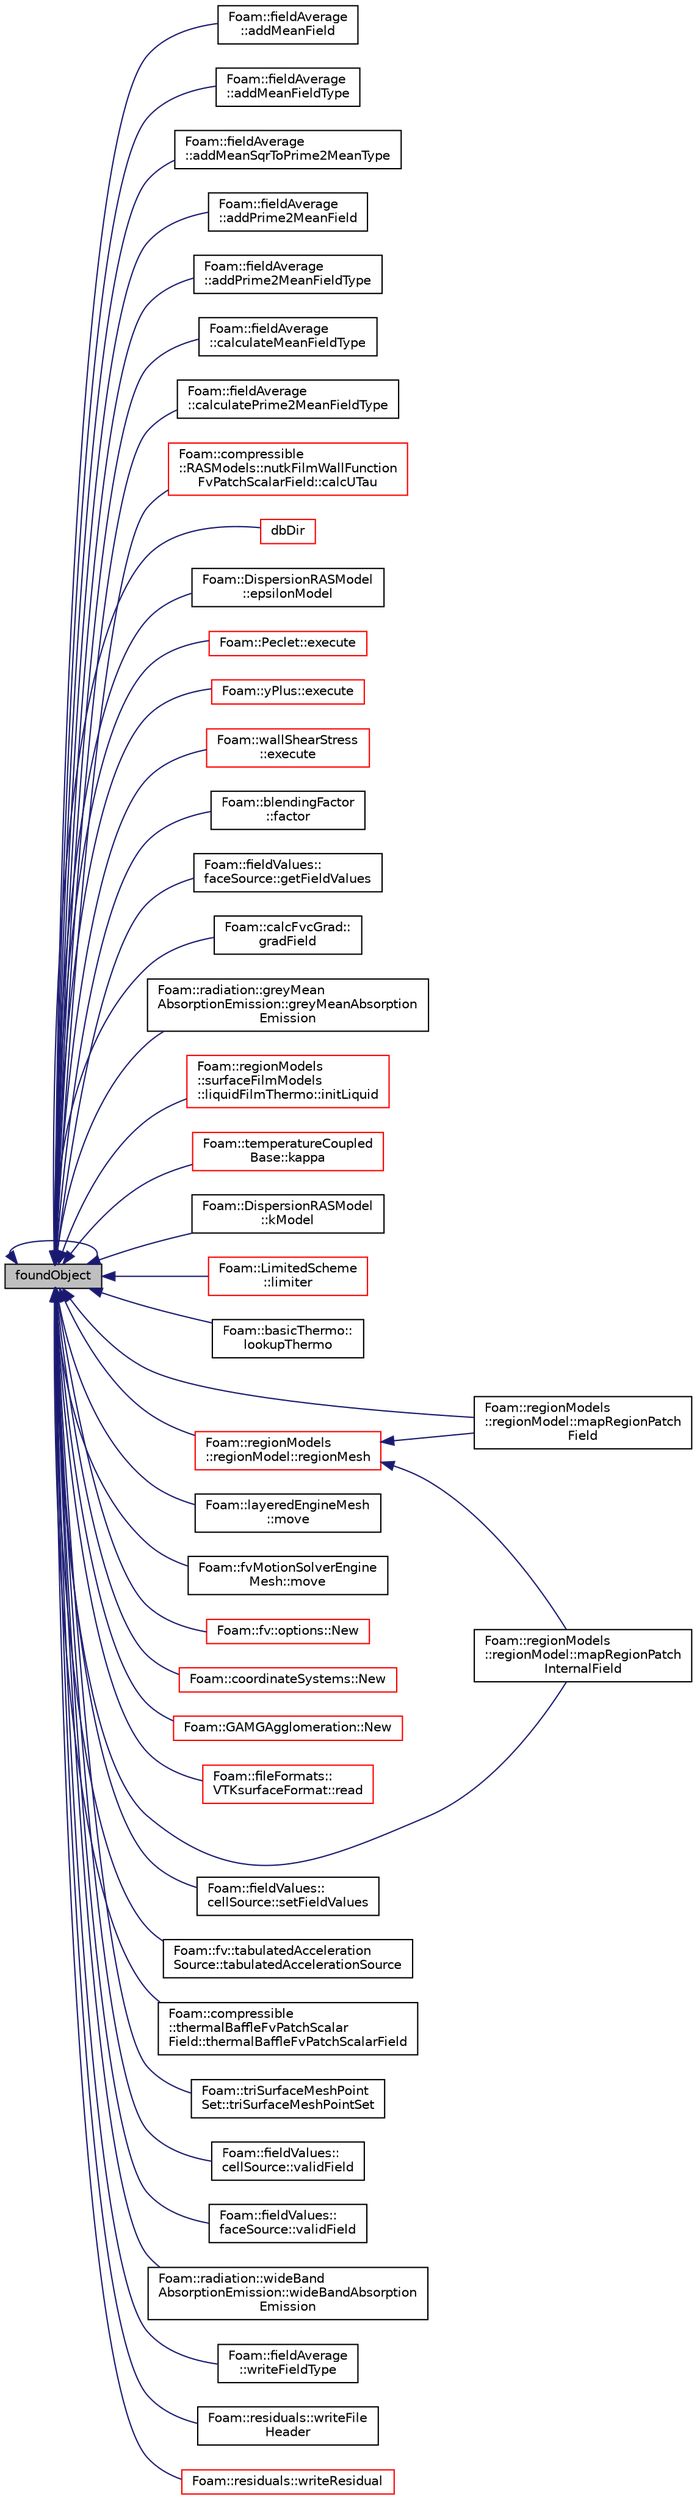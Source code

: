 digraph "foundObject"
{
  bgcolor="transparent";
  edge [fontname="Helvetica",fontsize="10",labelfontname="Helvetica",labelfontsize="10"];
  node [fontname="Helvetica",fontsize="10",shape=record];
  rankdir="LR";
  Node1 [label="foundObject",height=0.2,width=0.4,color="black", fillcolor="grey75", style="filled", fontcolor="black"];
  Node1 -> Node2 [dir="back",color="midnightblue",fontsize="10",style="solid",fontname="Helvetica"];
  Node2 [label="Foam::fieldAverage\l::addMeanField",height=0.2,width=0.4,color="black",URL="$a00756.html#a46168ee0ff037222837d90a6e87a5c43",tooltip="Add mean average field to database. "];
  Node1 -> Node3 [dir="back",color="midnightblue",fontsize="10",style="solid",fontname="Helvetica"];
  Node3 [label="Foam::fieldAverage\l::addMeanFieldType",height=0.2,width=0.4,color="black",URL="$a00756.html#a7db677ab6b4a94ae86c52cd30842e67e",tooltip="Add mean average field to database. "];
  Node1 -> Node4 [dir="back",color="midnightblue",fontsize="10",style="solid",fontname="Helvetica"];
  Node4 [label="Foam::fieldAverage\l::addMeanSqrToPrime2MeanType",height=0.2,width=0.4,color="black",URL="$a00756.html#a451be08ce727e2c9fc529b5b49ae60ab",tooltip="Add mean-squared field value to prime-squared mean field. "];
  Node1 -> Node5 [dir="back",color="midnightblue",fontsize="10",style="solid",fontname="Helvetica"];
  Node5 [label="Foam::fieldAverage\l::addPrime2MeanField",height=0.2,width=0.4,color="black",URL="$a00756.html#a46afbf94fe363b07a368f17560720d25",tooltip="Add prime-squared average field to database. "];
  Node1 -> Node6 [dir="back",color="midnightblue",fontsize="10",style="solid",fontname="Helvetica"];
  Node6 [label="Foam::fieldAverage\l::addPrime2MeanFieldType",height=0.2,width=0.4,color="black",URL="$a00756.html#a8c94249fbeb052e0e633dadea6ced190",tooltip="Add prime-squared average field to database. "];
  Node1 -> Node7 [dir="back",color="midnightblue",fontsize="10",style="solid",fontname="Helvetica"];
  Node7 [label="Foam::fieldAverage\l::calculateMeanFieldType",height=0.2,width=0.4,color="black",URL="$a00756.html#a4a22af416975f829a988081d012d9318",tooltip="Calculate mean average fields. "];
  Node1 -> Node8 [dir="back",color="midnightblue",fontsize="10",style="solid",fontname="Helvetica"];
  Node8 [label="Foam::fieldAverage\l::calculatePrime2MeanFieldType",height=0.2,width=0.4,color="black",URL="$a00756.html#a0d84ba5b6440868ddd5927102860ba96",tooltip="Calculate prime-squared average fields. "];
  Node1 -> Node9 [dir="back",color="midnightblue",fontsize="10",style="solid",fontname="Helvetica"];
  Node9 [label="Foam::compressible\l::RASModels::nutkFilmWallFunction\lFvPatchScalarField::calcUTau",height=0.2,width=0.4,color="red",URL="$a01677.html#a1531610b3f6b7efe703bfbecd07f0b66",tooltip="Calculate the friction velocity. "];
  Node1 -> Node10 [dir="back",color="midnightblue",fontsize="10",style="solid",fontname="Helvetica"];
  Node10 [label="dbDir",height=0.2,width=0.4,color="red",URL="$a01690.html#a67b30e5633d486ff299537406b0ca471",tooltip="Local directory path of this objectRegistry relative to the time. "];
  Node1 -> Node11 [dir="back",color="midnightblue",fontsize="10",style="solid",fontname="Helvetica"];
  Node11 [label="Foam::DispersionRASModel\l::epsilonModel",height=0.2,width=0.4,color="black",URL="$a00547.html#a566f5bfa1c607e2cd3af43281420f51b",tooltip="Return the epsilon field from the turbulence model. "];
  Node1 -> Node12 [dir="back",color="midnightblue",fontsize="10",style="solid",fontname="Helvetica"];
  Node12 [label="Foam::Peclet::execute",height=0.2,width=0.4,color="red",URL="$a01828.html#a61af3e60b94ae3e748f6fbac1e794af7",tooltip="Execute, currently does nothing. "];
  Node1 -> Node13 [dir="back",color="midnightblue",fontsize="10",style="solid",fontname="Helvetica"];
  Node13 [label="Foam::yPlus::execute",height=0.2,width=0.4,color="red",URL="$a02891.html#a61af3e60b94ae3e748f6fbac1e794af7",tooltip="Execute, currently does nothing. "];
  Node1 -> Node14 [dir="back",color="midnightblue",fontsize="10",style="solid",fontname="Helvetica"];
  Node14 [label="Foam::wallShearStress\l::execute",height=0.2,width=0.4,color="red",URL="$a02852.html#a61af3e60b94ae3e748f6fbac1e794af7",tooltip="Execute, currently does nothing. "];
  Node1 -> Node15 [dir="back",color="midnightblue",fontsize="10",style="solid",fontname="Helvetica"];
  Node15 [label="Foam::blendingFactor\l::factor",height=0.2,width=0.4,color="black",URL="$a00143.html#a7efa0a50911fc0d9fa25db037eb1c89f"];
  Node1 -> Node1 [dir="back",color="midnightblue",fontsize="10",style="solid",fontname="Helvetica"];
  Node1 -> Node16 [dir="back",color="midnightblue",fontsize="10",style="solid",fontname="Helvetica"];
  Node16 [label="Foam::fieldValues::\lfaceSource::getFieldValues",height=0.2,width=0.4,color="black",URL="$a00734.html#a439e3c8a83d96c8c179e39c21f0be0b7"];
  Node1 -> Node17 [dir="back",color="midnightblue",fontsize="10",style="solid",fontname="Helvetica"];
  Node17 [label="Foam::calcFvcGrad::\lgradField",height=0.2,width=0.4,color="black",URL="$a00195.html#a397d17bee4df766f50fdde65a9c78a32"];
  Node1 -> Node18 [dir="back",color="midnightblue",fontsize="10",style="solid",fontname="Helvetica"];
  Node18 [label="Foam::radiation::greyMean\lAbsorptionEmission::greyMeanAbsorption\lEmission",height=0.2,width=0.4,color="black",URL="$a00956.html#ad643de09226fcf7b5a018ccf895f8177",tooltip="Construct from components. "];
  Node1 -> Node19 [dir="back",color="midnightblue",fontsize="10",style="solid",fontname="Helvetica"];
  Node19 [label="Foam::regionModels\l::surfaceFilmModels\l::liquidFilmThermo::initLiquid",height=0.2,width=0.4,color="red",URL="$a01358.html#a5673e50c4f933c26fce60fdc3fb74323",tooltip="Initialise the liquid pointer. "];
  Node1 -> Node20 [dir="back",color="midnightblue",fontsize="10",style="solid",fontname="Helvetica"];
  Node20 [label="Foam::temperatureCoupled\lBase::kappa",height=0.2,width=0.4,color="red",URL="$a02563.html#a27f7eb60b12da7ce5742958e36252898",tooltip="Given patch temperature calculate corresponding K field. "];
  Node1 -> Node21 [dir="back",color="midnightblue",fontsize="10",style="solid",fontname="Helvetica"];
  Node21 [label="Foam::DispersionRASModel\l::kModel",height=0.2,width=0.4,color="black",URL="$a00547.html#a8ffa05013ec3efd8213da8ba436ae3aa",tooltip="Return the k field from the turbulence model. "];
  Node1 -> Node22 [dir="back",color="midnightblue",fontsize="10",style="solid",fontname="Helvetica"];
  Node22 [label="Foam::LimitedScheme\l::limiter",height=0.2,width=0.4,color="red",URL="$a01320.html#aad9e018b93b59932a398c0826c5cef86",tooltip="Return the interpolation weighting factors. "];
  Node1 -> Node23 [dir="back",color="midnightblue",fontsize="10",style="solid",fontname="Helvetica"];
  Node23 [label="Foam::basicThermo::\llookupThermo",height=0.2,width=0.4,color="black",URL="$a00125.html#a1a973e5b42d222c61500a0d68386822d"];
  Node1 -> Node24 [dir="back",color="midnightblue",fontsize="10",style="solid",fontname="Helvetica"];
  Node24 [label="Foam::regionModels\l::regionModel::mapRegionPatch\lField",height=0.2,width=0.4,color="black",URL="$a02133.html#ac0d3e6b2854bedd82b02850cf5c3b667"];
  Node1 -> Node25 [dir="back",color="midnightblue",fontsize="10",style="solid",fontname="Helvetica"];
  Node25 [label="Foam::regionModels\l::regionModel::mapRegionPatch\lInternalField",height=0.2,width=0.4,color="black",URL="$a02133.html#a58c6d8819ceb2f8c10a583090826afdb"];
  Node1 -> Node26 [dir="back",color="midnightblue",fontsize="10",style="solid",fontname="Helvetica"];
  Node26 [label="Foam::layeredEngineMesh\l::move",height=0.2,width=0.4,color="black",URL="$a01275.html#a68c0b61b84e4e095b6463cadc275adae"];
  Node1 -> Node27 [dir="back",color="midnightblue",fontsize="10",style="solid",fontname="Helvetica"];
  Node27 [label="Foam::fvMotionSolverEngine\lMesh::move",height=0.2,width=0.4,color="black",URL="$a00884.html#a68c0b61b84e4e095b6463cadc275adae"];
  Node1 -> Node28 [dir="back",color="midnightblue",fontsize="10",style="solid",fontname="Helvetica"];
  Node28 [label="Foam::fv::options::New",height=0.2,width=0.4,color="red",URL="$a01718.html#a616ee355e53d26b92cf6a39d39f5c594",tooltip="Construct fvOptions and register to datbase if not present. "];
  Node1 -> Node29 [dir="back",color="midnightblue",fontsize="10",style="solid",fontname="Helvetica"];
  Node29 [label="Foam::coordinateSystems::New",height=0.2,width=0.4,color="red",URL="$a00406.html#ad15330a0c324ff335e8fd9692a1cd44a",tooltip="Return previously registered or read construct from \"constant\". "];
  Node1 -> Node30 [dir="back",color="midnightblue",fontsize="10",style="solid",fontname="Helvetica"];
  Node30 [label="Foam::GAMGAgglomeration::New",height=0.2,width=0.4,color="red",URL="$a00896.html#a1e05feae4dcacad069a3479dffe9f457",tooltip="Return the selected geometric agglomerator. "];
  Node1 -> Node31 [dir="back",color="midnightblue",fontsize="10",style="solid",fontname="Helvetica"];
  Node31 [label="Foam::fileFormats::\lVTKsurfaceFormat::read",height=0.2,width=0.4,color="red",URL="$a02820.html#a464ebd67acbdff0014d4dae69e3ec4be",tooltip="Read from file. "];
  Node1 -> Node32 [dir="back",color="midnightblue",fontsize="10",style="solid",fontname="Helvetica"];
  Node32 [label="Foam::regionModels\l::regionModel::regionMesh",height=0.2,width=0.4,color="red",URL="$a02133.html#a0c7874a65eec16e2afa43acd6055b16a",tooltip="Return the region mesh database. "];
  Node32 -> Node24 [dir="back",color="midnightblue",fontsize="10",style="solid",fontname="Helvetica"];
  Node32 -> Node25 [dir="back",color="midnightblue",fontsize="10",style="solid",fontname="Helvetica"];
  Node1 -> Node33 [dir="back",color="midnightblue",fontsize="10",style="solid",fontname="Helvetica"];
  Node33 [label="Foam::fieldValues::\lcellSource::setFieldValues",height=0.2,width=0.4,color="black",URL="$a00238.html#a8c0e0d15daafe1884cac9a879b34ec3f"];
  Node1 -> Node34 [dir="back",color="midnightblue",fontsize="10",style="solid",fontname="Helvetica"];
  Node34 [label="Foam::fv::tabulatedAcceleration\lSource::tabulatedAccelerationSource",height=0.2,width=0.4,color="black",URL="$a02555.html#a645fcf156b6f26a78c5c782fb58bd02e",tooltip="Construct from components. "];
  Node1 -> Node35 [dir="back",color="midnightblue",fontsize="10",style="solid",fontname="Helvetica"];
  Node35 [label="Foam::compressible\l::thermalBaffleFvPatchScalar\lField::thermalBaffleFvPatchScalarField",height=0.2,width=0.4,color="black",URL="$a02582.html#ad32be9d3204fc76b9a0936bcb1df989d",tooltip="Construct from patch, internal field and dictionary. "];
  Node1 -> Node36 [dir="back",color="midnightblue",fontsize="10",style="solid",fontname="Helvetica"];
  Node36 [label="Foam::triSurfaceMeshPoint\lSet::triSurfaceMeshPointSet",height=0.2,width=0.4,color="black",URL="$a02689.html#a7946bec146a05b6d03220861af81d72a",tooltip="Construct from dictionary. "];
  Node1 -> Node37 [dir="back",color="midnightblue",fontsize="10",style="solid",fontname="Helvetica"];
  Node37 [label="Foam::fieldValues::\lcellSource::validField",height=0.2,width=0.4,color="black",URL="$a00238.html#ab7dc1ef9aec996faa557107242472553",tooltip="Return true if the field name is valid. "];
  Node1 -> Node38 [dir="back",color="midnightblue",fontsize="10",style="solid",fontname="Helvetica"];
  Node38 [label="Foam::fieldValues::\lfaceSource::validField",height=0.2,width=0.4,color="black",URL="$a00734.html#ab7dc1ef9aec996faa557107242472553",tooltip="Return true if the field name is valid. "];
  Node1 -> Node39 [dir="back",color="midnightblue",fontsize="10",style="solid",fontname="Helvetica"];
  Node39 [label="Foam::radiation::wideBand\lAbsorptionEmission::wideBandAbsorption\lEmission",height=0.2,width=0.4,color="black",URL="$a02871.html#a64c3fb1f4f105664273e5b81625862a2",tooltip="Construct from components. "];
  Node1 -> Node40 [dir="back",color="midnightblue",fontsize="10",style="solid",fontname="Helvetica"];
  Node40 [label="Foam::fieldAverage\l::writeFieldType",height=0.2,width=0.4,color="black",URL="$a00756.html#aa1d83299d58b47e0cea0c904e688382c",tooltip="Write fields. "];
  Node1 -> Node41 [dir="back",color="midnightblue",fontsize="10",style="solid",fontname="Helvetica"];
  Node41 [label="Foam::residuals::writeFile\lHeader",height=0.2,width=0.4,color="black",URL="$a02164.html#a8201d57ce54426f42a4dfc21faf973dd",tooltip="Output field header information. "];
  Node1 -> Node42 [dir="back",color="midnightblue",fontsize="10",style="solid",fontname="Helvetica"];
  Node42 [label="Foam::residuals::writeResidual",height=0.2,width=0.4,color="red",URL="$a02164.html#a595e87c39c4137068975c9474942dd4f",tooltip="Calculate the field min/max. "];
}
